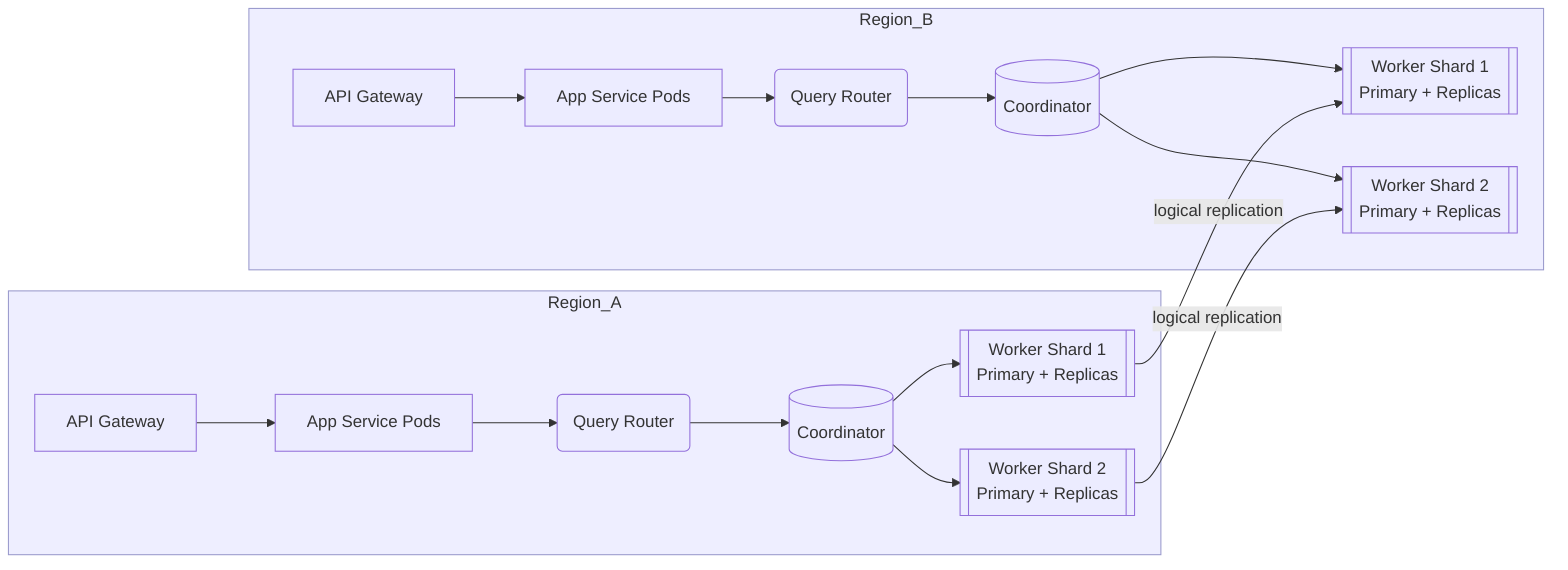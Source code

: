 flowchart LR
    subgraph Region_A
        API_GW_A[API Gateway]
        App_A[App Service Pods]
        QR_A(Query Router)
        C1A[(Coordinator)]
        W1A[[Worker Shard 1<br>Primary + Replicas]]
        W2A[[Worker Shard 2<br>Primary + Replicas]]
        API_GW_A --> App_A --> QR_A
        QR_A --> C1A
        C1A --> W1A
        C1A --> W2A
    end

    subgraph Region_B
        API_GW_B[API Gateway]
        App_B[App Service Pods]
        QR_B(Query Router)
        C1B[(Coordinator)]
        W1B[[Worker Shard 1<br>Primary + Replicas]]
        W2B[[Worker Shard 2<br>Primary + Replicas]]
        API_GW_B --> App_B --> QR_B
        QR_B --> C1B
        C1B --> W1B
        C1B --> W2B
    end

    W1A -- logical replication --> W1B
    W2A -- logical replication --> W2B

    classDef cluster fill:#eef,stroke:#99c,stroke-width:1px
    class Region_A,Region_B cluster